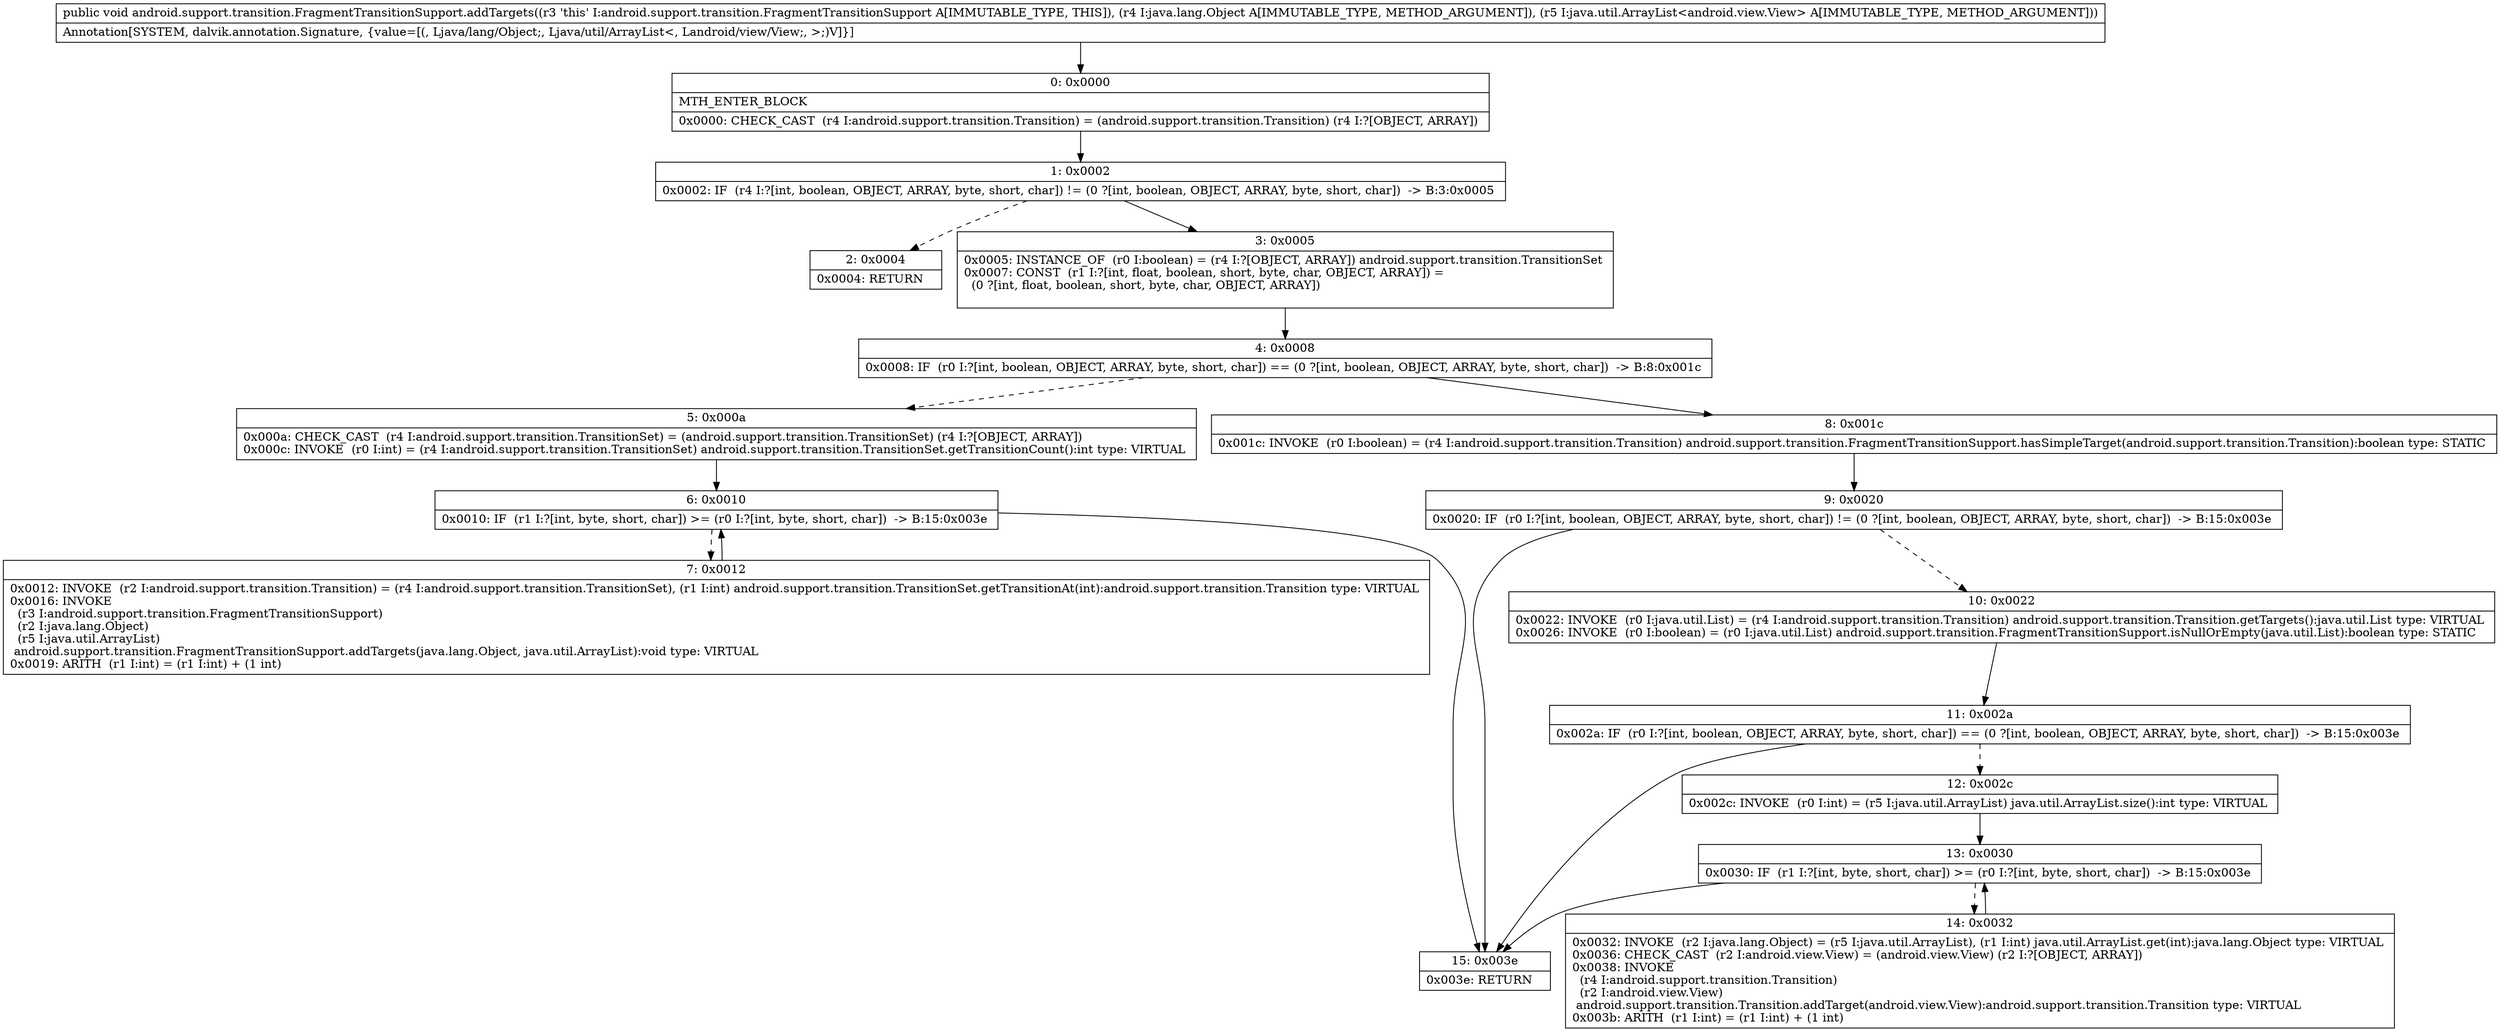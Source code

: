 digraph "CFG forandroid.support.transition.FragmentTransitionSupport.addTargets(Ljava\/lang\/Object;Ljava\/util\/ArrayList;)V" {
Node_0 [shape=record,label="{0\:\ 0x0000|MTH_ENTER_BLOCK\l|0x0000: CHECK_CAST  (r4 I:android.support.transition.Transition) = (android.support.transition.Transition) (r4 I:?[OBJECT, ARRAY]) \l}"];
Node_1 [shape=record,label="{1\:\ 0x0002|0x0002: IF  (r4 I:?[int, boolean, OBJECT, ARRAY, byte, short, char]) != (0 ?[int, boolean, OBJECT, ARRAY, byte, short, char])  \-\> B:3:0x0005 \l}"];
Node_2 [shape=record,label="{2\:\ 0x0004|0x0004: RETURN   \l}"];
Node_3 [shape=record,label="{3\:\ 0x0005|0x0005: INSTANCE_OF  (r0 I:boolean) = (r4 I:?[OBJECT, ARRAY]) android.support.transition.TransitionSet \l0x0007: CONST  (r1 I:?[int, float, boolean, short, byte, char, OBJECT, ARRAY]) = \l  (0 ?[int, float, boolean, short, byte, char, OBJECT, ARRAY])\l \l}"];
Node_4 [shape=record,label="{4\:\ 0x0008|0x0008: IF  (r0 I:?[int, boolean, OBJECT, ARRAY, byte, short, char]) == (0 ?[int, boolean, OBJECT, ARRAY, byte, short, char])  \-\> B:8:0x001c \l}"];
Node_5 [shape=record,label="{5\:\ 0x000a|0x000a: CHECK_CAST  (r4 I:android.support.transition.TransitionSet) = (android.support.transition.TransitionSet) (r4 I:?[OBJECT, ARRAY]) \l0x000c: INVOKE  (r0 I:int) = (r4 I:android.support.transition.TransitionSet) android.support.transition.TransitionSet.getTransitionCount():int type: VIRTUAL \l}"];
Node_6 [shape=record,label="{6\:\ 0x0010|0x0010: IF  (r1 I:?[int, byte, short, char]) \>= (r0 I:?[int, byte, short, char])  \-\> B:15:0x003e \l}"];
Node_7 [shape=record,label="{7\:\ 0x0012|0x0012: INVOKE  (r2 I:android.support.transition.Transition) = (r4 I:android.support.transition.TransitionSet), (r1 I:int) android.support.transition.TransitionSet.getTransitionAt(int):android.support.transition.Transition type: VIRTUAL \l0x0016: INVOKE  \l  (r3 I:android.support.transition.FragmentTransitionSupport)\l  (r2 I:java.lang.Object)\l  (r5 I:java.util.ArrayList)\l android.support.transition.FragmentTransitionSupport.addTargets(java.lang.Object, java.util.ArrayList):void type: VIRTUAL \l0x0019: ARITH  (r1 I:int) = (r1 I:int) + (1 int) \l}"];
Node_8 [shape=record,label="{8\:\ 0x001c|0x001c: INVOKE  (r0 I:boolean) = (r4 I:android.support.transition.Transition) android.support.transition.FragmentTransitionSupport.hasSimpleTarget(android.support.transition.Transition):boolean type: STATIC \l}"];
Node_9 [shape=record,label="{9\:\ 0x0020|0x0020: IF  (r0 I:?[int, boolean, OBJECT, ARRAY, byte, short, char]) != (0 ?[int, boolean, OBJECT, ARRAY, byte, short, char])  \-\> B:15:0x003e \l}"];
Node_10 [shape=record,label="{10\:\ 0x0022|0x0022: INVOKE  (r0 I:java.util.List) = (r4 I:android.support.transition.Transition) android.support.transition.Transition.getTargets():java.util.List type: VIRTUAL \l0x0026: INVOKE  (r0 I:boolean) = (r0 I:java.util.List) android.support.transition.FragmentTransitionSupport.isNullOrEmpty(java.util.List):boolean type: STATIC \l}"];
Node_11 [shape=record,label="{11\:\ 0x002a|0x002a: IF  (r0 I:?[int, boolean, OBJECT, ARRAY, byte, short, char]) == (0 ?[int, boolean, OBJECT, ARRAY, byte, short, char])  \-\> B:15:0x003e \l}"];
Node_12 [shape=record,label="{12\:\ 0x002c|0x002c: INVOKE  (r0 I:int) = (r5 I:java.util.ArrayList) java.util.ArrayList.size():int type: VIRTUAL \l}"];
Node_13 [shape=record,label="{13\:\ 0x0030|0x0030: IF  (r1 I:?[int, byte, short, char]) \>= (r0 I:?[int, byte, short, char])  \-\> B:15:0x003e \l}"];
Node_14 [shape=record,label="{14\:\ 0x0032|0x0032: INVOKE  (r2 I:java.lang.Object) = (r5 I:java.util.ArrayList), (r1 I:int) java.util.ArrayList.get(int):java.lang.Object type: VIRTUAL \l0x0036: CHECK_CAST  (r2 I:android.view.View) = (android.view.View) (r2 I:?[OBJECT, ARRAY]) \l0x0038: INVOKE  \l  (r4 I:android.support.transition.Transition)\l  (r2 I:android.view.View)\l android.support.transition.Transition.addTarget(android.view.View):android.support.transition.Transition type: VIRTUAL \l0x003b: ARITH  (r1 I:int) = (r1 I:int) + (1 int) \l}"];
Node_15 [shape=record,label="{15\:\ 0x003e|0x003e: RETURN   \l}"];
MethodNode[shape=record,label="{public void android.support.transition.FragmentTransitionSupport.addTargets((r3 'this' I:android.support.transition.FragmentTransitionSupport A[IMMUTABLE_TYPE, THIS]), (r4 I:java.lang.Object A[IMMUTABLE_TYPE, METHOD_ARGUMENT]), (r5 I:java.util.ArrayList\<android.view.View\> A[IMMUTABLE_TYPE, METHOD_ARGUMENT]))  | Annotation[SYSTEM, dalvik.annotation.Signature, \{value=[(, Ljava\/lang\/Object;, Ljava\/util\/ArrayList\<, Landroid\/view\/View;, \>;)V]\}]\l}"];
MethodNode -> Node_0;
Node_0 -> Node_1;
Node_1 -> Node_2[style=dashed];
Node_1 -> Node_3;
Node_3 -> Node_4;
Node_4 -> Node_5[style=dashed];
Node_4 -> Node_8;
Node_5 -> Node_6;
Node_6 -> Node_7[style=dashed];
Node_6 -> Node_15;
Node_7 -> Node_6;
Node_8 -> Node_9;
Node_9 -> Node_10[style=dashed];
Node_9 -> Node_15;
Node_10 -> Node_11;
Node_11 -> Node_12[style=dashed];
Node_11 -> Node_15;
Node_12 -> Node_13;
Node_13 -> Node_14[style=dashed];
Node_13 -> Node_15;
Node_14 -> Node_13;
}

